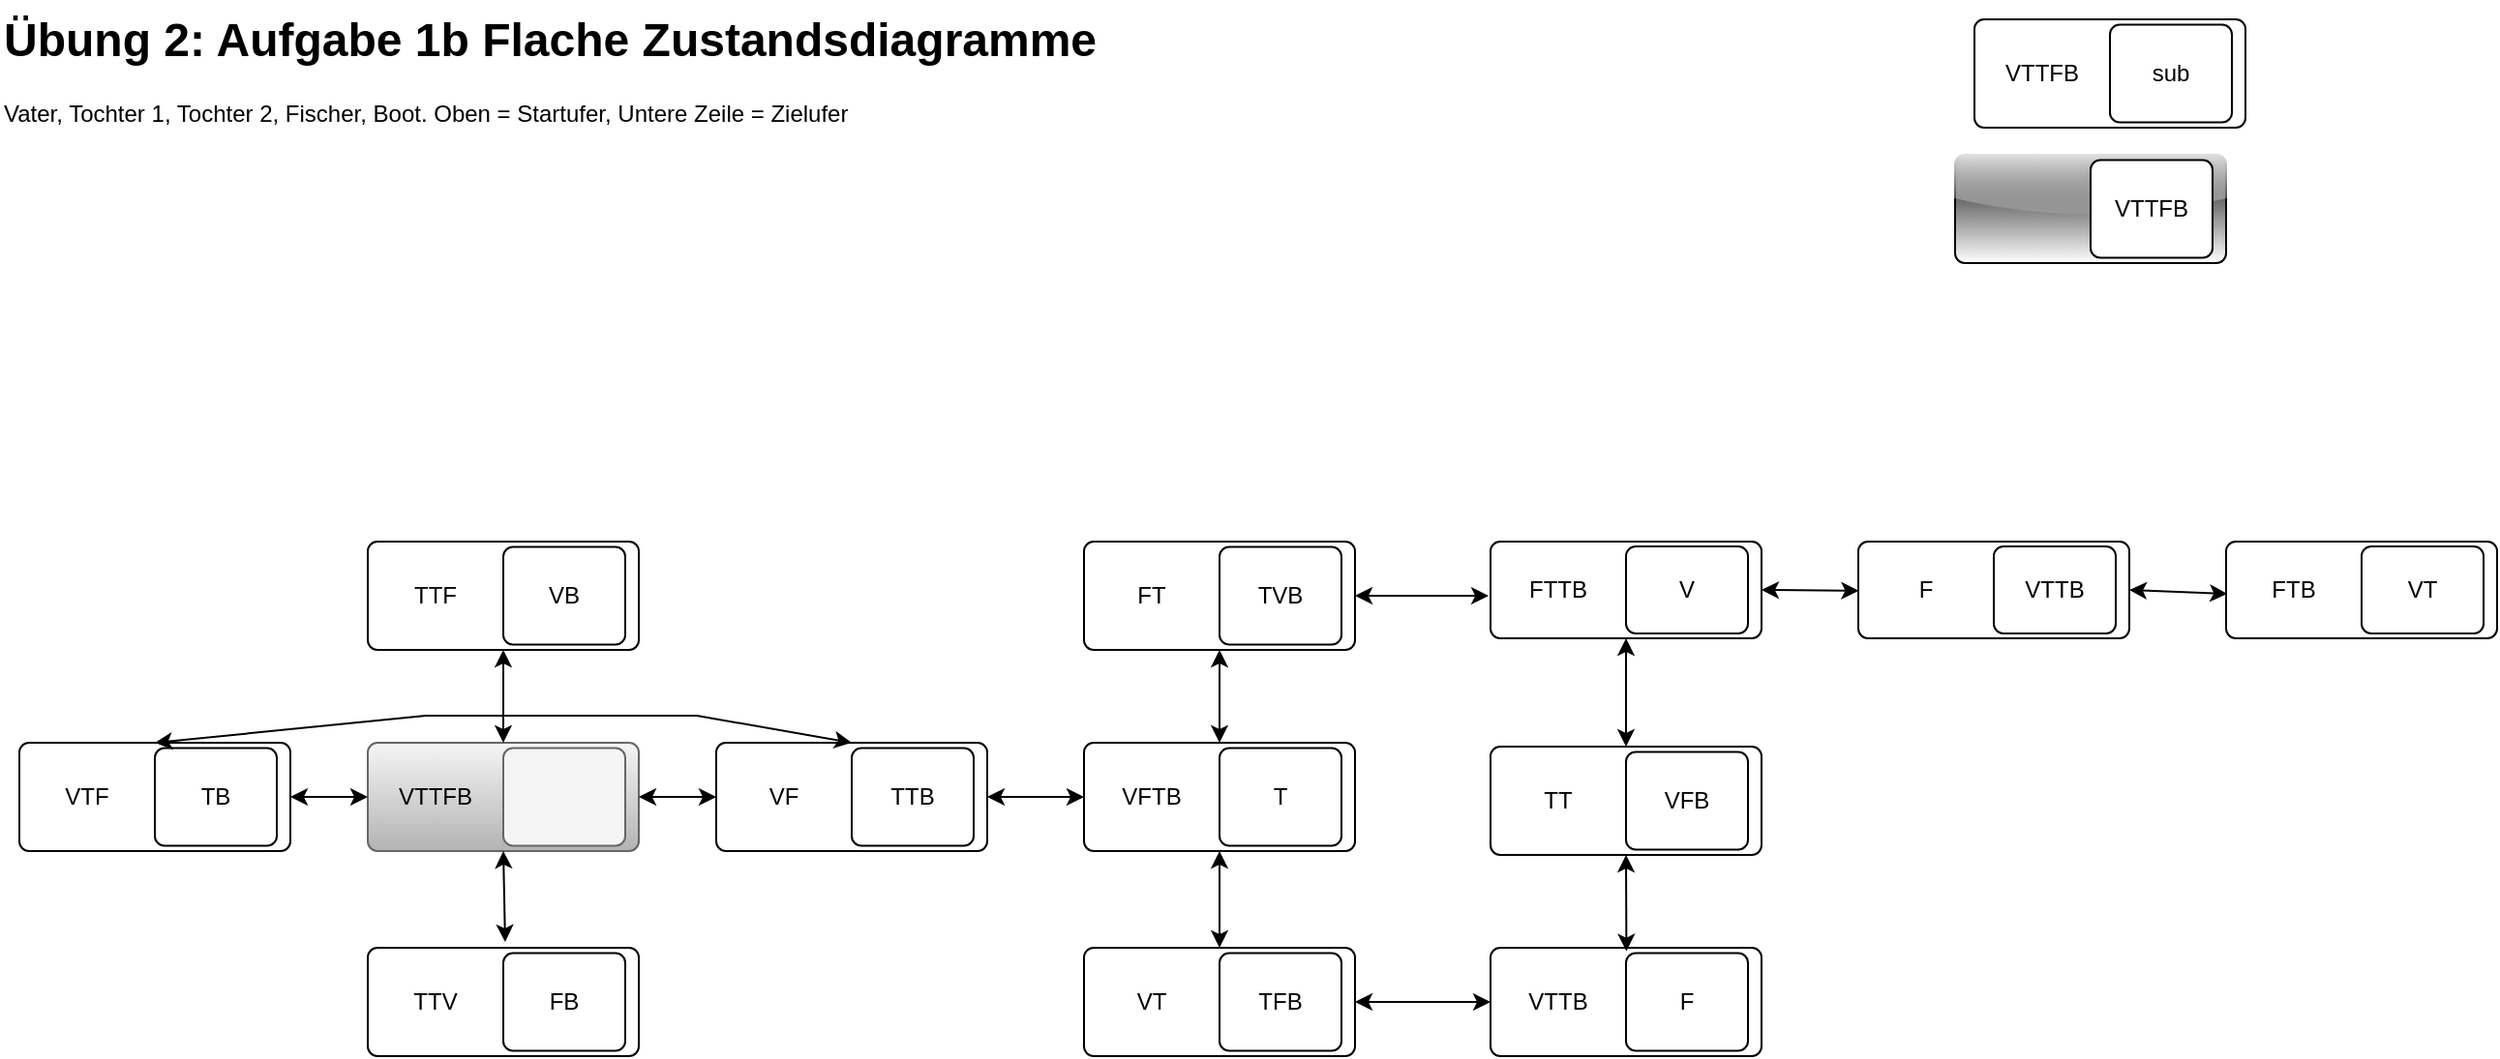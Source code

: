<mxfile version="24.7.17">
  <diagram name="Page-1" id="-7dxq6iW3kQ3iSbgLeyK">
    <mxGraphModel dx="1659" dy="885" grid="1" gridSize="10" guides="1" tooltips="1" connect="1" arrows="1" fold="1" page="1" pageScale="1" pageWidth="1169" pageHeight="827" math="0" shadow="0">
      <root>
        <mxCell id="0" />
        <mxCell id="1" parent="0" />
        <mxCell id="XbbJu0McrLC-nWk04bXn-2" value="&lt;h1 style=&quot;margin-top: 0px;&quot;&gt;Übung 2: Aufgabe 1b Flache Zustandsdiagramme&lt;br&gt;&lt;/h1&gt;&lt;p&gt;Vater, Tochter 1, Tochter 2, Fischer, Boot. Oben = Startufer, Untere Zeile = Zielufer&lt;br&gt;&lt;/p&gt;" style="text;html=1;whiteSpace=wrap;overflow=hidden;rounded=0;" vertex="1" parent="1">
          <mxGeometry width="570" height="79" as="geometry" />
        </mxCell>
        <mxCell id="XbbJu0McrLC-nWk04bXn-6" value="" style="rounded=1;absoluteArcSize=1;html=1;arcSize=10;fillColor=#f5f5f5;strokeColor=#666666;gradientColor=#b3b3b3;" vertex="1" parent="1">
          <mxGeometry x="190" y="384" width="140" height="56" as="geometry" />
        </mxCell>
        <mxCell id="XbbJu0McrLC-nWk04bXn-7" value="VTTFB" style="html=1;shape=mxgraph.er.anchor;whiteSpace=wrap;" vertex="1" parent="XbbJu0McrLC-nWk04bXn-6">
          <mxGeometry width="70" height="56" as="geometry" />
        </mxCell>
        <mxCell id="XbbJu0McrLC-nWk04bXn-8" value="" style="rounded=1;absoluteArcSize=1;html=1;arcSize=10;whiteSpace=wrap;points=[];strokeColor=inherit;fillColor=inherit;" vertex="1" parent="XbbJu0McrLC-nWk04bXn-6">
          <mxGeometry x="70" y="2.8" width="63" height="50.4" as="geometry" />
        </mxCell>
        <mxCell id="XbbJu0McrLC-nWk04bXn-9" value="" style="rounded=1;absoluteArcSize=1;html=1;arcSize=10;" vertex="1" parent="1">
          <mxGeometry x="1020" y="10" width="140" height="56" as="geometry" />
        </mxCell>
        <mxCell id="XbbJu0McrLC-nWk04bXn-10" value="VTTFB" style="html=1;shape=mxgraph.er.anchor;whiteSpace=wrap;" vertex="1" parent="XbbJu0McrLC-nWk04bXn-9">
          <mxGeometry width="70" height="56" as="geometry" />
        </mxCell>
        <mxCell id="XbbJu0McrLC-nWk04bXn-11" value="sub" style="rounded=1;absoluteArcSize=1;html=1;arcSize=10;whiteSpace=wrap;points=[];strokeColor=inherit;fillColor=inherit;" vertex="1" parent="XbbJu0McrLC-nWk04bXn-9">
          <mxGeometry x="70" y="2.8" width="63" height="50.4" as="geometry" />
        </mxCell>
        <mxCell id="XbbJu0McrLC-nWk04bXn-17" value="" style="rounded=1;absoluteArcSize=1;html=1;arcSize=10;" vertex="1" parent="1">
          <mxGeometry x="370" y="384" width="140" height="56" as="geometry" />
        </mxCell>
        <mxCell id="XbbJu0McrLC-nWk04bXn-18" value="VF" style="html=1;shape=mxgraph.er.anchor;whiteSpace=wrap;" vertex="1" parent="XbbJu0McrLC-nWk04bXn-17">
          <mxGeometry width="70" height="56" as="geometry" />
        </mxCell>
        <mxCell id="XbbJu0McrLC-nWk04bXn-19" value="TTB" style="rounded=1;absoluteArcSize=1;html=1;arcSize=10;whiteSpace=wrap;points=[];strokeColor=inherit;fillColor=inherit;" vertex="1" parent="XbbJu0McrLC-nWk04bXn-17">
          <mxGeometry x="70" y="2.8" width="63" height="50.4" as="geometry" />
        </mxCell>
        <mxCell id="XbbJu0McrLC-nWk04bXn-20" value="" style="endArrow=classic;html=1;rounded=0;entryX=0;entryY=0.5;entryDx=0;entryDy=0;exitX=1;exitY=0.5;exitDx=0;exitDy=0;startArrow=classic;" edge="1" parent="1" source="XbbJu0McrLC-nWk04bXn-6" target="XbbJu0McrLC-nWk04bXn-17">
          <mxGeometry width="50" height="50" relative="1" as="geometry">
            <mxPoint x="380" y="410" as="sourcePoint" />
            <mxPoint x="430" y="360" as="targetPoint" />
          </mxGeometry>
        </mxCell>
        <mxCell id="XbbJu0McrLC-nWk04bXn-21" value="" style="rounded=1;absoluteArcSize=1;html=1;arcSize=10;" vertex="1" parent="1">
          <mxGeometry x="10" y="384" width="140" height="56" as="geometry" />
        </mxCell>
        <mxCell id="XbbJu0McrLC-nWk04bXn-22" value="VTF" style="html=1;shape=mxgraph.er.anchor;whiteSpace=wrap;" vertex="1" parent="XbbJu0McrLC-nWk04bXn-21">
          <mxGeometry width="70" height="56" as="geometry" />
        </mxCell>
        <mxCell id="XbbJu0McrLC-nWk04bXn-23" value="TB" style="rounded=1;absoluteArcSize=1;html=1;arcSize=10;whiteSpace=wrap;points=[];strokeColor=inherit;fillColor=inherit;" vertex="1" parent="XbbJu0McrLC-nWk04bXn-21">
          <mxGeometry x="70" y="2.8" width="63" height="50.4" as="geometry" />
        </mxCell>
        <mxCell id="XbbJu0McrLC-nWk04bXn-24" value="" style="endArrow=classic;html=1;rounded=0;entryX=0;entryY=0.5;entryDx=0;entryDy=0;exitX=1;exitY=0.5;exitDx=0;exitDy=0;startArrow=classic;" edge="1" parent="1" source="XbbJu0McrLC-nWk04bXn-21" target="XbbJu0McrLC-nWk04bXn-6">
          <mxGeometry width="50" height="50" relative="1" as="geometry">
            <mxPoint x="150" y="420" as="sourcePoint" />
            <mxPoint x="200" y="370" as="targetPoint" />
          </mxGeometry>
        </mxCell>
        <mxCell id="XbbJu0McrLC-nWk04bXn-25" value="" style="rounded=1;absoluteArcSize=1;html=1;arcSize=10;gradientDirection=north;gradientColor=default;fillColor=default;shadow=0;glass=1;" vertex="1" parent="1">
          <mxGeometry x="1010" y="80" width="140" height="56" as="geometry" />
        </mxCell>
        <mxCell id="XbbJu0McrLC-nWk04bXn-26" value="" style="html=1;shape=mxgraph.er.anchor;whiteSpace=wrap;" vertex="1" parent="XbbJu0McrLC-nWk04bXn-25">
          <mxGeometry width="70" height="56" as="geometry" />
        </mxCell>
        <mxCell id="XbbJu0McrLC-nWk04bXn-27" value="VTTFB" style="rounded=1;absoluteArcSize=1;html=1;arcSize=10;whiteSpace=wrap;points=[];strokeColor=inherit;fillColor=inherit;" vertex="1" parent="XbbJu0McrLC-nWk04bXn-25">
          <mxGeometry x="70" y="2.8" width="63" height="50.4" as="geometry" />
        </mxCell>
        <mxCell id="XbbJu0McrLC-nWk04bXn-28" value="" style="rounded=1;absoluteArcSize=1;html=1;arcSize=10;" vertex="1" parent="1">
          <mxGeometry x="190" y="280" width="140" height="56" as="geometry" />
        </mxCell>
        <mxCell id="XbbJu0McrLC-nWk04bXn-29" value="TTF" style="html=1;shape=mxgraph.er.anchor;whiteSpace=wrap;" vertex="1" parent="XbbJu0McrLC-nWk04bXn-28">
          <mxGeometry width="70" height="56" as="geometry" />
        </mxCell>
        <mxCell id="XbbJu0McrLC-nWk04bXn-30" value="VB" style="rounded=1;absoluteArcSize=1;html=1;arcSize=10;whiteSpace=wrap;points=[];strokeColor=inherit;fillColor=inherit;" vertex="1" parent="XbbJu0McrLC-nWk04bXn-28">
          <mxGeometry x="70" y="2.8" width="63" height="50.4" as="geometry" />
        </mxCell>
        <mxCell id="XbbJu0McrLC-nWk04bXn-31" value="" style="endArrow=classic;html=1;rounded=0;entryX=0.5;entryY=1;entryDx=0;entryDy=0;exitX=0.5;exitY=0;exitDx=0;exitDy=0;startArrow=classic;" edge="1" parent="1" source="XbbJu0McrLC-nWk04bXn-6" target="XbbJu0McrLC-nWk04bXn-28">
          <mxGeometry width="50" height="50" relative="1" as="geometry">
            <mxPoint x="260" y="380" as="sourcePoint" />
            <mxPoint x="280" y="340" as="targetPoint" />
          </mxGeometry>
        </mxCell>
        <mxCell id="XbbJu0McrLC-nWk04bXn-32" value="" style="rounded=1;absoluteArcSize=1;html=1;arcSize=10;" vertex="1" parent="1">
          <mxGeometry x="190" y="490" width="140" height="56" as="geometry" />
        </mxCell>
        <mxCell id="XbbJu0McrLC-nWk04bXn-33" value="TTV" style="html=1;shape=mxgraph.er.anchor;whiteSpace=wrap;" vertex="1" parent="XbbJu0McrLC-nWk04bXn-32">
          <mxGeometry width="70" height="56" as="geometry" />
        </mxCell>
        <mxCell id="XbbJu0McrLC-nWk04bXn-34" value="FB" style="rounded=1;absoluteArcSize=1;html=1;arcSize=10;whiteSpace=wrap;points=[];strokeColor=inherit;fillColor=inherit;" vertex="1" parent="XbbJu0McrLC-nWk04bXn-32">
          <mxGeometry x="70" y="2.8" width="63" height="50.4" as="geometry" />
        </mxCell>
        <mxCell id="XbbJu0McrLC-nWk04bXn-36" value="" style="endArrow=classic;startArrow=classic;html=1;rounded=0;exitX=1.014;exitY=-0.054;exitDx=0;exitDy=0;exitPerimeter=0;" edge="1" parent="1" source="XbbJu0McrLC-nWk04bXn-33">
          <mxGeometry width="50" height="50" relative="1" as="geometry">
            <mxPoint x="210" y="490" as="sourcePoint" />
            <mxPoint x="260" y="440" as="targetPoint" />
          </mxGeometry>
        </mxCell>
        <mxCell id="XbbJu0McrLC-nWk04bXn-38" value="" style="rounded=1;absoluteArcSize=1;html=1;arcSize=10;" vertex="1" parent="1">
          <mxGeometry x="560" y="384" width="140" height="56" as="geometry" />
        </mxCell>
        <mxCell id="XbbJu0McrLC-nWk04bXn-39" value="VFTB" style="html=1;shape=mxgraph.er.anchor;whiteSpace=wrap;" vertex="1" parent="XbbJu0McrLC-nWk04bXn-38">
          <mxGeometry width="70" height="56" as="geometry" />
        </mxCell>
        <mxCell id="XbbJu0McrLC-nWk04bXn-40" value="T" style="rounded=1;absoluteArcSize=1;html=1;arcSize=10;whiteSpace=wrap;points=[];strokeColor=inherit;fillColor=inherit;" vertex="1" parent="XbbJu0McrLC-nWk04bXn-38">
          <mxGeometry x="70" y="2.8" width="63" height="50.4" as="geometry" />
        </mxCell>
        <mxCell id="XbbJu0McrLC-nWk04bXn-41" value="" style="endArrow=classic;startArrow=classic;html=1;rounded=0;entryX=0;entryY=0.5;entryDx=0;entryDy=0;exitX=1;exitY=0.5;exitDx=0;exitDy=0;" edge="1" parent="1" source="XbbJu0McrLC-nWk04bXn-17" target="XbbJu0McrLC-nWk04bXn-38">
          <mxGeometry width="50" height="50" relative="1" as="geometry">
            <mxPoint x="510" y="414" as="sourcePoint" />
            <mxPoint x="560" y="364" as="targetPoint" />
          </mxGeometry>
        </mxCell>
        <mxCell id="XbbJu0McrLC-nWk04bXn-45" value="" style="endArrow=classic;startArrow=classic;html=1;rounded=0;entryX=0.5;entryY=0;entryDx=0;entryDy=0;exitX=0.5;exitY=0;exitDx=0;exitDy=0;" edge="1" parent="1" source="XbbJu0McrLC-nWk04bXn-17" target="XbbJu0McrLC-nWk04bXn-21">
          <mxGeometry width="50" height="50" relative="1" as="geometry">
            <mxPoint x="620" y="360" as="sourcePoint" />
            <mxPoint x="680" y="330" as="targetPoint" />
            <Array as="points">
              <mxPoint x="360" y="370" />
              <mxPoint x="220" y="370" />
            </Array>
          </mxGeometry>
        </mxCell>
        <mxCell id="XbbJu0McrLC-nWk04bXn-46" value="" style="rounded=1;absoluteArcSize=1;html=1;arcSize=10;" vertex="1" parent="1">
          <mxGeometry x="560" y="280" width="140" height="56" as="geometry" />
        </mxCell>
        <mxCell id="XbbJu0McrLC-nWk04bXn-47" value="FT" style="html=1;shape=mxgraph.er.anchor;whiteSpace=wrap;" vertex="1" parent="XbbJu0McrLC-nWk04bXn-46">
          <mxGeometry width="70" height="56" as="geometry" />
        </mxCell>
        <mxCell id="XbbJu0McrLC-nWk04bXn-48" value="TVB" style="rounded=1;absoluteArcSize=1;html=1;arcSize=10;whiteSpace=wrap;points=[];strokeColor=inherit;fillColor=inherit;" vertex="1" parent="XbbJu0McrLC-nWk04bXn-46">
          <mxGeometry x="70" y="2.8" width="63" height="50.4" as="geometry" />
        </mxCell>
        <mxCell id="XbbJu0McrLC-nWk04bXn-50" value="" style="rounded=1;absoluteArcSize=1;html=1;arcSize=10;" vertex="1" parent="1">
          <mxGeometry x="560" y="490" width="140" height="56" as="geometry" />
        </mxCell>
        <mxCell id="XbbJu0McrLC-nWk04bXn-51" value="VT" style="html=1;shape=mxgraph.er.anchor;whiteSpace=wrap;" vertex="1" parent="XbbJu0McrLC-nWk04bXn-50">
          <mxGeometry width="70" height="56" as="geometry" />
        </mxCell>
        <mxCell id="XbbJu0McrLC-nWk04bXn-52" value="TFB" style="rounded=1;absoluteArcSize=1;html=1;arcSize=10;whiteSpace=wrap;points=[];strokeColor=inherit;fillColor=inherit;" vertex="1" parent="XbbJu0McrLC-nWk04bXn-50">
          <mxGeometry x="70" y="2.8" width="63" height="50.4" as="geometry" />
        </mxCell>
        <mxCell id="XbbJu0McrLC-nWk04bXn-53" value="" style="endArrow=classic;startArrow=classic;html=1;rounded=0;exitX=0.5;exitY=0;exitDx=0;exitDy=0;entryX=0.5;entryY=1;entryDx=0;entryDy=0;" edge="1" parent="1" source="XbbJu0McrLC-nWk04bXn-38" target="XbbJu0McrLC-nWk04bXn-46">
          <mxGeometry width="50" height="50" relative="1" as="geometry">
            <mxPoint x="590" y="390" as="sourcePoint" />
            <mxPoint x="640" y="340" as="targetPoint" />
          </mxGeometry>
        </mxCell>
        <mxCell id="XbbJu0McrLC-nWk04bXn-54" value="" style="endArrow=classic;startArrow=classic;html=1;rounded=0;exitX=0.5;exitY=0;exitDx=0;exitDy=0;entryX=0.5;entryY=1;entryDx=0;entryDy=0;" edge="1" parent="1" source="XbbJu0McrLC-nWk04bXn-50" target="XbbJu0McrLC-nWk04bXn-38">
          <mxGeometry width="50" height="50" relative="1" as="geometry">
            <mxPoint x="580" y="490" as="sourcePoint" />
            <mxPoint x="630" y="440" as="targetPoint" />
          </mxGeometry>
        </mxCell>
        <mxCell id="XbbJu0McrLC-nWk04bXn-55" value="" style="rounded=1;absoluteArcSize=1;html=1;arcSize=10;" vertex="1" parent="1">
          <mxGeometry x="770" y="490" width="140" height="56" as="geometry" />
        </mxCell>
        <mxCell id="XbbJu0McrLC-nWk04bXn-56" value="VTTB" style="html=1;shape=mxgraph.er.anchor;whiteSpace=wrap;" vertex="1" parent="XbbJu0McrLC-nWk04bXn-55">
          <mxGeometry width="70" height="56" as="geometry" />
        </mxCell>
        <mxCell id="XbbJu0McrLC-nWk04bXn-57" value="F" style="rounded=1;absoluteArcSize=1;html=1;arcSize=10;whiteSpace=wrap;points=[];strokeColor=inherit;fillColor=inherit;" vertex="1" parent="XbbJu0McrLC-nWk04bXn-55">
          <mxGeometry x="70" y="2.8" width="63" height="50.4" as="geometry" />
        </mxCell>
        <mxCell id="XbbJu0McrLC-nWk04bXn-58" value="" style="endArrow=classic;startArrow=classic;html=1;rounded=0;entryX=0;entryY=0.5;entryDx=0;entryDy=0;exitX=1;exitY=0.5;exitDx=0;exitDy=0;" edge="1" parent="1" source="XbbJu0McrLC-nWk04bXn-50" target="XbbJu0McrLC-nWk04bXn-55">
          <mxGeometry width="50" height="50" relative="1" as="geometry">
            <mxPoint x="700" y="520" as="sourcePoint" />
            <mxPoint x="750" y="470" as="targetPoint" />
          </mxGeometry>
        </mxCell>
        <mxCell id="XbbJu0McrLC-nWk04bXn-59" value="" style="rounded=1;absoluteArcSize=1;html=1;arcSize=10;" vertex="1" parent="1">
          <mxGeometry x="770" y="280" width="140" height="50" as="geometry" />
        </mxCell>
        <mxCell id="XbbJu0McrLC-nWk04bXn-60" value="FTTB" style="html=1;shape=mxgraph.er.anchor;whiteSpace=wrap;" vertex="1" parent="XbbJu0McrLC-nWk04bXn-59">
          <mxGeometry width="70" height="50" as="geometry" />
        </mxCell>
        <mxCell id="XbbJu0McrLC-nWk04bXn-61" value="V" style="rounded=1;absoluteArcSize=1;html=1;arcSize=10;whiteSpace=wrap;points=[];strokeColor=inherit;fillColor=inherit;" vertex="1" parent="XbbJu0McrLC-nWk04bXn-59">
          <mxGeometry x="70" y="2.5" width="63" height="45" as="geometry" />
        </mxCell>
        <mxCell id="XbbJu0McrLC-nWk04bXn-63" value="" style="endArrow=classic;startArrow=classic;html=1;rounded=0;exitX=1;exitY=0.5;exitDx=0;exitDy=0;entryX=-0.014;entryY=0.561;entryDx=0;entryDy=0;entryPerimeter=0;" edge="1" parent="1" source="XbbJu0McrLC-nWk04bXn-46" target="XbbJu0McrLC-nWk04bXn-60">
          <mxGeometry width="50" height="50" relative="1" as="geometry">
            <mxPoint x="580" y="290" as="sourcePoint" />
            <mxPoint x="630" y="240" as="targetPoint" />
          </mxGeometry>
        </mxCell>
        <mxCell id="XbbJu0McrLC-nWk04bXn-65" value="" style="rounded=1;absoluteArcSize=1;html=1;arcSize=10;" vertex="1" parent="1">
          <mxGeometry x="770" y="386" width="140" height="56" as="geometry" />
        </mxCell>
        <mxCell id="XbbJu0McrLC-nWk04bXn-66" value="TT" style="html=1;shape=mxgraph.er.anchor;whiteSpace=wrap;" vertex="1" parent="XbbJu0McrLC-nWk04bXn-65">
          <mxGeometry width="70" height="56" as="geometry" />
        </mxCell>
        <mxCell id="XbbJu0McrLC-nWk04bXn-67" value="VFB" style="rounded=1;absoluteArcSize=1;html=1;arcSize=10;whiteSpace=wrap;points=[];strokeColor=inherit;fillColor=inherit;" vertex="1" parent="XbbJu0McrLC-nWk04bXn-65">
          <mxGeometry x="70" y="2.8" width="63" height="50.4" as="geometry" />
        </mxCell>
        <mxCell id="XbbJu0McrLC-nWk04bXn-68" value="" style="endArrow=classic;startArrow=classic;html=1;rounded=0;entryX=0.5;entryY=0;entryDx=0;entryDy=0;exitX=0.5;exitY=1;exitDx=0;exitDy=0;" edge="1" parent="1" source="XbbJu0McrLC-nWk04bXn-59" target="XbbJu0McrLC-nWk04bXn-65">
          <mxGeometry width="50" height="50" relative="1" as="geometry">
            <mxPoint x="720" y="208" as="sourcePoint" />
            <mxPoint x="783.711" y="208" as="targetPoint" />
          </mxGeometry>
        </mxCell>
        <mxCell id="XbbJu0McrLC-nWk04bXn-71" value="" style="endArrow=classic;startArrow=classic;html=1;rounded=0;entryX=0.5;entryY=1;entryDx=0;entryDy=0;exitX=1.003;exitY=0.032;exitDx=0;exitDy=0;exitPerimeter=0;" edge="1" parent="1" source="XbbJu0McrLC-nWk04bXn-56" target="XbbJu0McrLC-nWk04bXn-65">
          <mxGeometry width="50" height="50" relative="1" as="geometry">
            <mxPoint x="840" y="490" as="sourcePoint" />
            <mxPoint x="890" y="440" as="targetPoint" />
          </mxGeometry>
        </mxCell>
        <mxCell id="XbbJu0McrLC-nWk04bXn-72" value="" style="rounded=1;absoluteArcSize=1;html=1;arcSize=10;" vertex="1" parent="1">
          <mxGeometry x="960" y="280" width="140" height="50" as="geometry" />
        </mxCell>
        <mxCell id="XbbJu0McrLC-nWk04bXn-73" value="F" style="html=1;shape=mxgraph.er.anchor;whiteSpace=wrap;" vertex="1" parent="XbbJu0McrLC-nWk04bXn-72">
          <mxGeometry width="70" height="50" as="geometry" />
        </mxCell>
        <mxCell id="XbbJu0McrLC-nWk04bXn-74" value="VTTB" style="rounded=1;absoluteArcSize=1;html=1;arcSize=10;whiteSpace=wrap;points=[];strokeColor=inherit;fillColor=inherit;" vertex="1" parent="XbbJu0McrLC-nWk04bXn-72">
          <mxGeometry x="70" y="2.5" width="63" height="45" as="geometry" />
        </mxCell>
        <mxCell id="XbbJu0McrLC-nWk04bXn-75" value="" style="endArrow=classic;startArrow=classic;html=1;rounded=0;entryX=0.003;entryY=0.508;entryDx=0;entryDy=0;entryPerimeter=0;exitX=1;exitY=0.5;exitDx=0;exitDy=0;" edge="1" parent="1" source="XbbJu0McrLC-nWk04bXn-59" target="XbbJu0McrLC-nWk04bXn-73">
          <mxGeometry width="50" height="50" relative="1" as="geometry">
            <mxPoint x="910" y="310" as="sourcePoint" />
            <mxPoint x="960" y="260" as="targetPoint" />
          </mxGeometry>
        </mxCell>
        <mxCell id="XbbJu0McrLC-nWk04bXn-77" value="" style="rounded=1;absoluteArcSize=1;html=1;arcSize=10;" vertex="1" parent="1">
          <mxGeometry x="1150" y="280" width="140" height="50" as="geometry" />
        </mxCell>
        <mxCell id="XbbJu0McrLC-nWk04bXn-78" value="FTB" style="html=1;shape=mxgraph.er.anchor;whiteSpace=wrap;" vertex="1" parent="XbbJu0McrLC-nWk04bXn-77">
          <mxGeometry width="70" height="50" as="geometry" />
        </mxCell>
        <mxCell id="XbbJu0McrLC-nWk04bXn-79" value="VT" style="rounded=1;absoluteArcSize=1;html=1;arcSize=10;whiteSpace=wrap;points=[];strokeColor=inherit;fillColor=inherit;" vertex="1" parent="XbbJu0McrLC-nWk04bXn-77">
          <mxGeometry x="70" y="2.5" width="63" height="45" as="geometry" />
        </mxCell>
        <mxCell id="XbbJu0McrLC-nWk04bXn-80" value="" style="endArrow=classic;startArrow=classic;html=1;rounded=0;entryX=0.009;entryY=0.54;entryDx=0;entryDy=0;entryPerimeter=0;" edge="1" parent="1" target="XbbJu0McrLC-nWk04bXn-78">
          <mxGeometry width="50" height="50" relative="1" as="geometry">
            <mxPoint x="1100" y="305" as="sourcePoint" />
            <mxPoint x="1150" y="260" as="targetPoint" />
          </mxGeometry>
        </mxCell>
      </root>
    </mxGraphModel>
  </diagram>
</mxfile>
